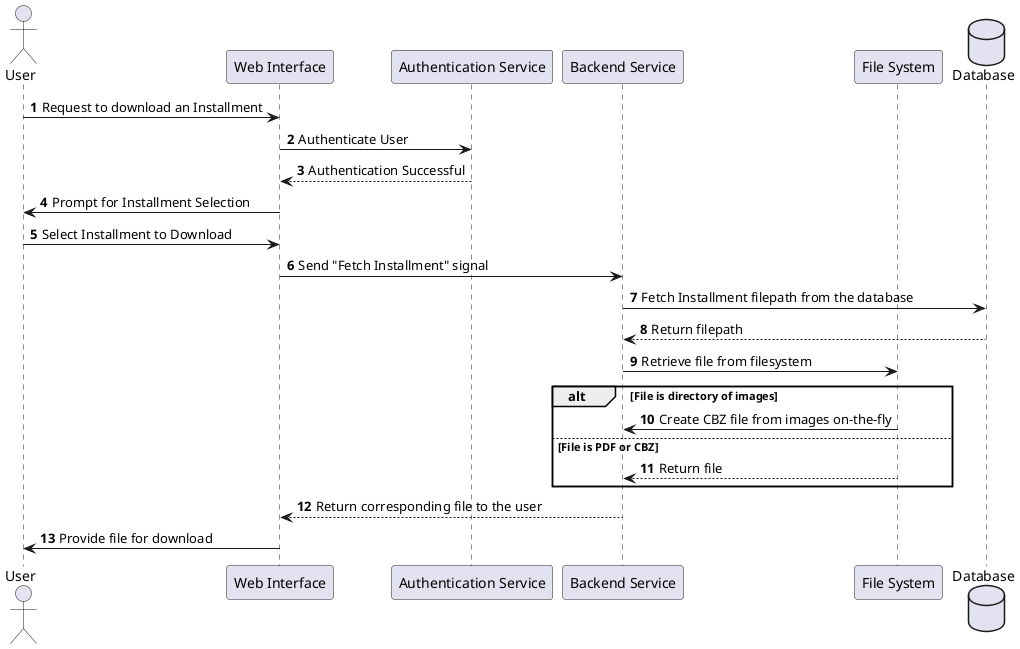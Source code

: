 @startuml

autonumber

actor User
participant "Web Interface" as Web
participant "Authentication Service" as Auth
participant "Backend Service" as Backend
participant "File System" as FileSys
database "Database" as DB

User -> Web: Request to download an Installment
Web -> Auth: Authenticate User
Auth --> Web: Authentication Successful
Web -> User: Prompt for Installment Selection
User -> Web: Select Installment to Download
Web -> Backend: Send "Fetch Installment" signal
Backend -> DB: Fetch Installment filepath from the database
DB --> Backend: Return filepath
Backend -> FileSys: Retrieve file from filesystem
alt File is directory of images
    FileSys -> Backend: Create CBZ file from images on-the-fly
else File is PDF or CBZ
    FileSys --> Backend: Return file
end
Backend --> Web: Return corresponding file to the user
Web -> User: Provide file for download

@enduml